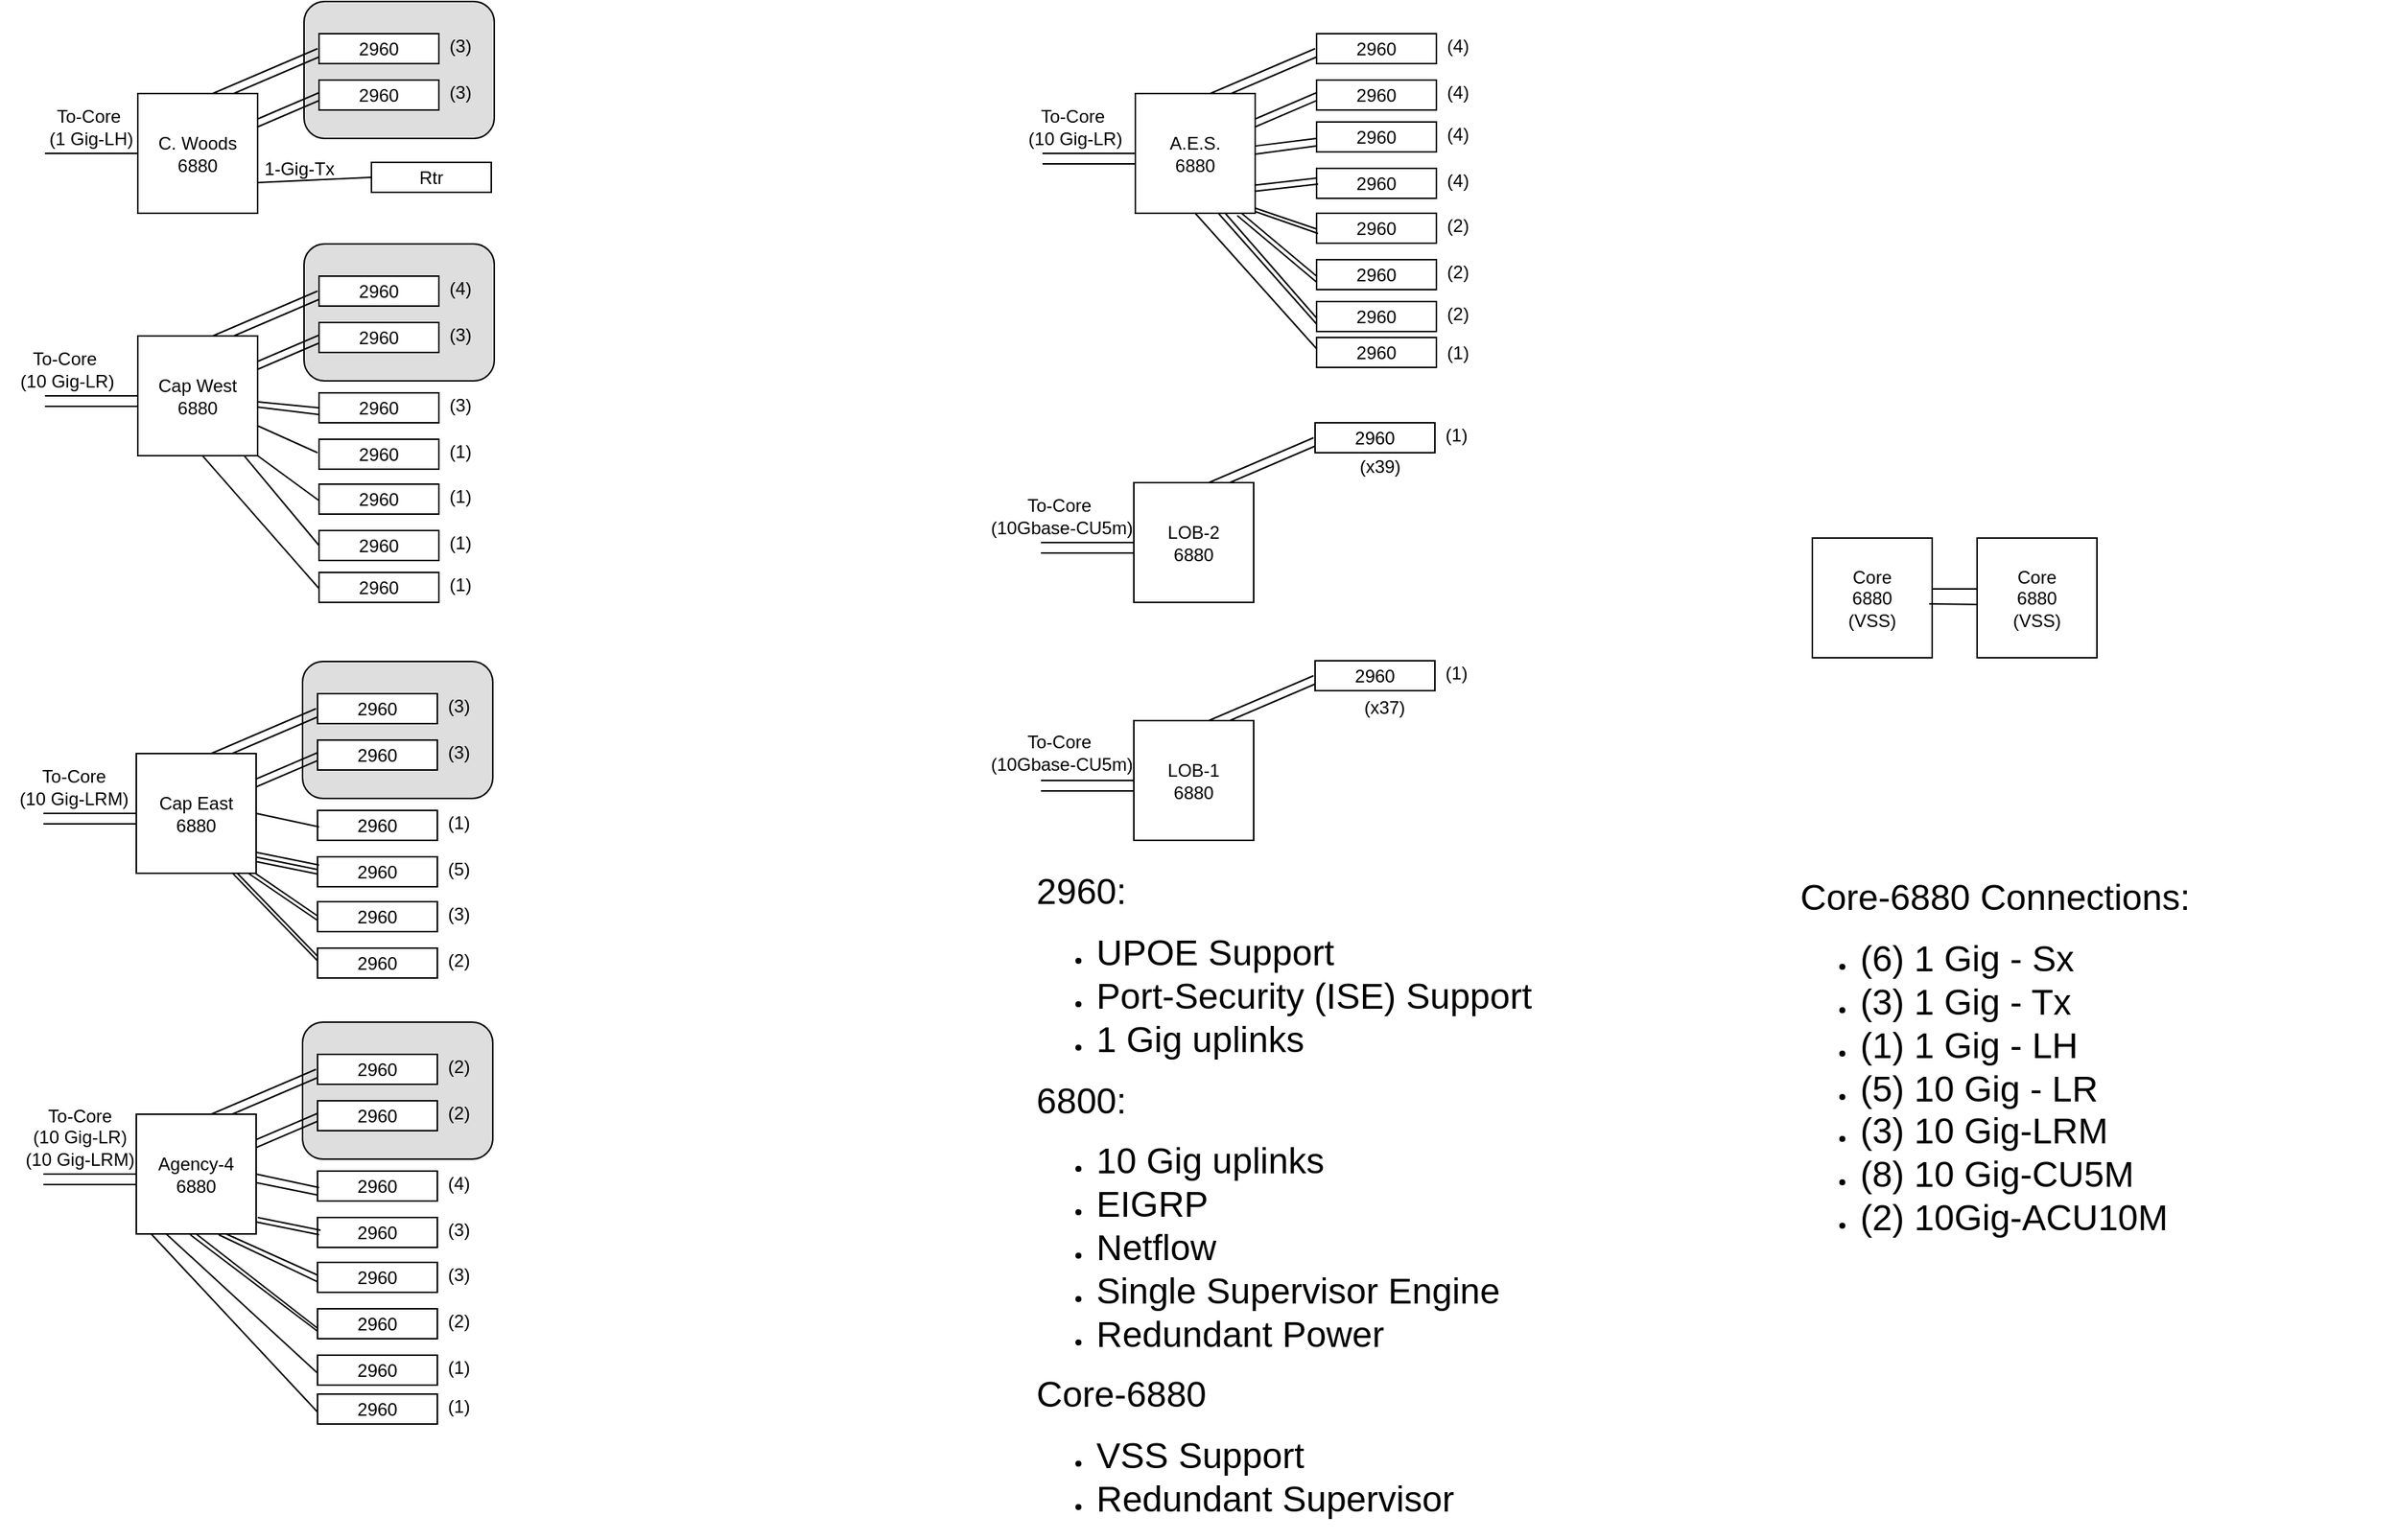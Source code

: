 <mxfile version="26.0.16">
  <diagram name="Page-1" id="BJEOvcACGe61t5GlMUAr">
    <mxGraphModel dx="1669" dy="999" grid="1" gridSize="10" guides="1" tooltips="1" connect="1" arrows="1" fold="1" page="1" pageScale="1" pageWidth="1700" pageHeight="1100" math="0" shadow="0">
      <root>
        <mxCell id="0" />
        <mxCell id="1" parent="0" />
        <mxCell id="BCePg-nS5X2GwOfhOmag-20" value="" style="endArrow=none;html=1;rounded=0;exitX=0.797;exitY=0.993;exitDx=0;exitDy=0;exitPerimeter=0;" edge="1" parent="1">
          <mxGeometry width="50" height="50" relative="1" as="geometry">
            <mxPoint x="167" y="620" as="sourcePoint" />
            <mxPoint x="224" y="679" as="targetPoint" />
          </mxGeometry>
        </mxCell>
        <mxCell id="rNvy_jMusGTl4G1SMH3z-1" value="" style="endArrow=none;html=1;rounded=0;" parent="1" edge="1">
          <mxGeometry width="50" height="50" relative="1" as="geometry">
            <mxPoint x="40" y="309.5" as="sourcePoint" />
            <mxPoint x="110" y="309.5" as="targetPoint" />
          </mxGeometry>
        </mxCell>
        <mxCell id="rNvy_jMusGTl4G1SMH3z-2" value="" style="rounded=1;whiteSpace=wrap;html=1;fillColor=#DEDEDE;" parent="1" vertex="1">
          <mxGeometry x="213" y="39" width="127" height="91.5" as="geometry" />
        </mxCell>
        <mxCell id="rNvy_jMusGTl4G1SMH3z-3" value="" style="endArrow=none;html=1;rounded=0;" parent="1" edge="1">
          <mxGeometry width="50" height="50" relative="1" as="geometry">
            <mxPoint x="152" y="100.5" as="sourcePoint" />
            <mxPoint x="222" y="70.5" as="targetPoint" />
          </mxGeometry>
        </mxCell>
        <mxCell id="rNvy_jMusGTl4G1SMH3z-4" value="" style="endArrow=none;html=1;rounded=0;" parent="1" edge="1">
          <mxGeometry width="50" height="50" relative="1" as="geometry">
            <mxPoint x="159" y="103.5" as="sourcePoint" />
            <mxPoint x="229" y="73.5" as="targetPoint" />
          </mxGeometry>
        </mxCell>
        <mxCell id="rNvy_jMusGTl4G1SMH3z-5" value="" style="endArrow=none;html=1;rounded=0;" parent="1" edge="1">
          <mxGeometry width="50" height="50" relative="1" as="geometry">
            <mxPoint x="168" y="123.5" as="sourcePoint" />
            <mxPoint x="238" y="93.5" as="targetPoint" />
          </mxGeometry>
        </mxCell>
        <mxCell id="rNvy_jMusGTl4G1SMH3z-6" value="" style="endArrow=none;html=1;rounded=0;" parent="1" edge="1">
          <mxGeometry width="50" height="50" relative="1" as="geometry">
            <mxPoint x="171" y="127.5" as="sourcePoint" />
            <mxPoint x="241" y="97.5" as="targetPoint" />
          </mxGeometry>
        </mxCell>
        <mxCell id="rNvy_jMusGTl4G1SMH3z-7" value="2960" style="rounded=0;whiteSpace=wrap;html=1;" parent="1" vertex="1">
          <mxGeometry x="223" y="60.5" width="80" height="20" as="geometry" />
        </mxCell>
        <mxCell id="rNvy_jMusGTl4G1SMH3z-8" value="(3)" style="text;html=1;align=center;verticalAlign=middle;whiteSpace=wrap;rounded=0;" parent="1" vertex="1">
          <mxGeometry x="302" y="61.5" width="31" height="15" as="geometry" />
        </mxCell>
        <mxCell id="rNvy_jMusGTl4G1SMH3z-9" value="2960" style="rounded=0;whiteSpace=wrap;html=1;" parent="1" vertex="1">
          <mxGeometry x="223" y="91.5" width="80" height="20" as="geometry" />
        </mxCell>
        <mxCell id="rNvy_jMusGTl4G1SMH3z-10" value="(3)" style="text;html=1;align=center;verticalAlign=middle;whiteSpace=wrap;rounded=0;" parent="1" vertex="1">
          <mxGeometry x="302" y="92.5" width="31" height="15" as="geometry" />
        </mxCell>
        <mxCell id="rNvy_jMusGTl4G1SMH3z-11" value="" style="endArrow=none;html=1;rounded=0;" parent="1" edge="1">
          <mxGeometry width="50" height="50" relative="1" as="geometry">
            <mxPoint x="40" y="140.5" as="sourcePoint" />
            <mxPoint x="110" y="140.5" as="targetPoint" />
          </mxGeometry>
        </mxCell>
        <mxCell id="rNvy_jMusGTl4G1SMH3z-12" value="C. Woods&lt;div&gt;6880&lt;/div&gt;" style="whiteSpace=wrap;html=1;aspect=fixed;" parent="1" vertex="1">
          <mxGeometry x="102" y="100.5" width="80" height="80" as="geometry" />
        </mxCell>
        <mxCell id="rNvy_jMusGTl4G1SMH3z-13" value="To-Core&amp;nbsp;&lt;div&gt;(1 Gig-LH)&lt;/div&gt;" style="text;html=1;align=center;verticalAlign=middle;whiteSpace=wrap;rounded=0;" parent="1" vertex="1">
          <mxGeometry x="36" y="107.5" width="70" height="30" as="geometry" />
        </mxCell>
        <mxCell id="rNvy_jMusGTl4G1SMH3z-14" value="" style="rounded=1;whiteSpace=wrap;html=1;fillColor=#DEDEDE;" parent="1" vertex="1">
          <mxGeometry x="213" y="201" width="127" height="91.5" as="geometry" />
        </mxCell>
        <mxCell id="rNvy_jMusGTl4G1SMH3z-15" value="" style="endArrow=none;html=1;rounded=0;" parent="1" edge="1">
          <mxGeometry width="50" height="50" relative="1" as="geometry">
            <mxPoint x="152" y="262.5" as="sourcePoint" />
            <mxPoint x="222" y="232.5" as="targetPoint" />
          </mxGeometry>
        </mxCell>
        <mxCell id="rNvy_jMusGTl4G1SMH3z-16" value="" style="endArrow=none;html=1;rounded=0;" parent="1" edge="1">
          <mxGeometry width="50" height="50" relative="1" as="geometry">
            <mxPoint x="159" y="265.5" as="sourcePoint" />
            <mxPoint x="229" y="235.5" as="targetPoint" />
          </mxGeometry>
        </mxCell>
        <mxCell id="rNvy_jMusGTl4G1SMH3z-17" value="" style="endArrow=none;html=1;rounded=0;" parent="1" edge="1">
          <mxGeometry width="50" height="50" relative="1" as="geometry">
            <mxPoint x="168" y="285.5" as="sourcePoint" />
            <mxPoint x="238" y="255.5" as="targetPoint" />
          </mxGeometry>
        </mxCell>
        <mxCell id="rNvy_jMusGTl4G1SMH3z-18" value="" style="endArrow=none;html=1;rounded=0;" parent="1" edge="1">
          <mxGeometry width="50" height="50" relative="1" as="geometry">
            <mxPoint x="171" y="289.5" as="sourcePoint" />
            <mxPoint x="241" y="259.5" as="targetPoint" />
          </mxGeometry>
        </mxCell>
        <mxCell id="rNvy_jMusGTl4G1SMH3z-19" value="2960" style="rounded=0;whiteSpace=wrap;html=1;" parent="1" vertex="1">
          <mxGeometry x="223" y="222.5" width="80" height="20" as="geometry" />
        </mxCell>
        <mxCell id="rNvy_jMusGTl4G1SMH3z-20" value="(4)" style="text;html=1;align=center;verticalAlign=middle;whiteSpace=wrap;rounded=0;" parent="1" vertex="1">
          <mxGeometry x="302" y="223.5" width="31" height="15" as="geometry" />
        </mxCell>
        <mxCell id="rNvy_jMusGTl4G1SMH3z-21" value="2960" style="rounded=0;whiteSpace=wrap;html=1;" parent="1" vertex="1">
          <mxGeometry x="223" y="253.5" width="80" height="20" as="geometry" />
        </mxCell>
        <mxCell id="rNvy_jMusGTl4G1SMH3z-22" value="(3)" style="text;html=1;align=center;verticalAlign=middle;whiteSpace=wrap;rounded=0;" parent="1" vertex="1">
          <mxGeometry x="302" y="254.5" width="31" height="15" as="geometry" />
        </mxCell>
        <mxCell id="rNvy_jMusGTl4G1SMH3z-23" value="" style="endArrow=none;html=1;rounded=0;" parent="1" edge="1">
          <mxGeometry width="50" height="50" relative="1" as="geometry">
            <mxPoint x="40" y="302.5" as="sourcePoint" />
            <mxPoint x="110" y="302.5" as="targetPoint" />
          </mxGeometry>
        </mxCell>
        <mxCell id="rNvy_jMusGTl4G1SMH3z-25" value="To-Core&amp;nbsp;&lt;div&gt;(10 Gig-LR)&lt;/div&gt;" style="text;html=1;align=center;verticalAlign=middle;whiteSpace=wrap;rounded=0;" parent="1" vertex="1">
          <mxGeometry x="10" y="269.5" width="90" height="30" as="geometry" />
        </mxCell>
        <mxCell id="rNvy_jMusGTl4G1SMH3z-26" value="2960" style="rounded=0;whiteSpace=wrap;html=1;" parent="1" vertex="1">
          <mxGeometry x="223" y="300.5" width="80" height="20" as="geometry" />
        </mxCell>
        <mxCell id="rNvy_jMusGTl4G1SMH3z-27" value="(3)" style="text;html=1;align=center;verticalAlign=middle;whiteSpace=wrap;rounded=0;" parent="1" vertex="1">
          <mxGeometry x="302" y="301.5" width="31" height="15" as="geometry" />
        </mxCell>
        <mxCell id="rNvy_jMusGTl4G1SMH3z-28" value="2960" style="rounded=0;whiteSpace=wrap;html=1;" parent="1" vertex="1">
          <mxGeometry x="223" y="331.5" width="80" height="20" as="geometry" />
        </mxCell>
        <mxCell id="rNvy_jMusGTl4G1SMH3z-29" value="(1)" style="text;html=1;align=center;verticalAlign=middle;whiteSpace=wrap;rounded=0;" parent="1" vertex="1">
          <mxGeometry x="302" y="332.5" width="31" height="15" as="geometry" />
        </mxCell>
        <mxCell id="rNvy_jMusGTl4G1SMH3z-30" value="2960" style="rounded=0;whiteSpace=wrap;html=1;" parent="1" vertex="1">
          <mxGeometry x="223" y="361.5" width="80" height="20" as="geometry" />
        </mxCell>
        <mxCell id="rNvy_jMusGTl4G1SMH3z-31" value="(1)" style="text;html=1;align=center;verticalAlign=middle;whiteSpace=wrap;rounded=0;" parent="1" vertex="1">
          <mxGeometry x="302" y="362.5" width="31" height="15" as="geometry" />
        </mxCell>
        <mxCell id="rNvy_jMusGTl4G1SMH3z-32" value="2960" style="rounded=0;whiteSpace=wrap;html=1;" parent="1" vertex="1">
          <mxGeometry x="223" y="392.5" width="80" height="20" as="geometry" />
        </mxCell>
        <mxCell id="rNvy_jMusGTl4G1SMH3z-33" value="(1)" style="text;html=1;align=center;verticalAlign=middle;whiteSpace=wrap;rounded=0;" parent="1" vertex="1">
          <mxGeometry x="302" y="393.5" width="31" height="15" as="geometry" />
        </mxCell>
        <mxCell id="rNvy_jMusGTl4G1SMH3z-34" value="2960" style="rounded=0;whiteSpace=wrap;html=1;" parent="1" vertex="1">
          <mxGeometry x="223" y="420.5" width="80" height="20" as="geometry" />
        </mxCell>
        <mxCell id="rNvy_jMusGTl4G1SMH3z-35" value="(1)" style="text;html=1;align=center;verticalAlign=middle;whiteSpace=wrap;rounded=0;" parent="1" vertex="1">
          <mxGeometry x="302" y="421.5" width="31" height="15" as="geometry" />
        </mxCell>
        <mxCell id="rNvy_jMusGTl4G1SMH3z-36" value="" style="endArrow=none;html=1;rounded=0;" parent="1" edge="1">
          <mxGeometry width="50" height="50" relative="1" as="geometry">
            <mxPoint x="39" y="588.5" as="sourcePoint" />
            <mxPoint x="109" y="588.5" as="targetPoint" />
          </mxGeometry>
        </mxCell>
        <mxCell id="rNvy_jMusGTl4G1SMH3z-37" value="" style="rounded=1;whiteSpace=wrap;html=1;fillColor=#DEDEDE;" parent="1" vertex="1">
          <mxGeometry x="212" y="480" width="127" height="91.5" as="geometry" />
        </mxCell>
        <mxCell id="rNvy_jMusGTl4G1SMH3z-38" value="" style="endArrow=none;html=1;rounded=0;" parent="1" edge="1">
          <mxGeometry width="50" height="50" relative="1" as="geometry">
            <mxPoint x="151" y="541.5" as="sourcePoint" />
            <mxPoint x="221" y="511.5" as="targetPoint" />
          </mxGeometry>
        </mxCell>
        <mxCell id="rNvy_jMusGTl4G1SMH3z-39" value="" style="endArrow=none;html=1;rounded=0;" parent="1" edge="1">
          <mxGeometry width="50" height="50" relative="1" as="geometry">
            <mxPoint x="158" y="544.5" as="sourcePoint" />
            <mxPoint x="228" y="514.5" as="targetPoint" />
          </mxGeometry>
        </mxCell>
        <mxCell id="rNvy_jMusGTl4G1SMH3z-40" value="" style="endArrow=none;html=1;rounded=0;" parent="1" edge="1">
          <mxGeometry width="50" height="50" relative="1" as="geometry">
            <mxPoint x="167" y="564.5" as="sourcePoint" />
            <mxPoint x="237" y="534.5" as="targetPoint" />
          </mxGeometry>
        </mxCell>
        <mxCell id="rNvy_jMusGTl4G1SMH3z-41" value="" style="endArrow=none;html=1;rounded=0;" parent="1" edge="1">
          <mxGeometry width="50" height="50" relative="1" as="geometry">
            <mxPoint x="170" y="568.5" as="sourcePoint" />
            <mxPoint x="240" y="538.5" as="targetPoint" />
          </mxGeometry>
        </mxCell>
        <mxCell id="rNvy_jMusGTl4G1SMH3z-42" value="2960" style="rounded=0;whiteSpace=wrap;html=1;" parent="1" vertex="1">
          <mxGeometry x="222" y="501.5" width="80" height="20" as="geometry" />
        </mxCell>
        <mxCell id="rNvy_jMusGTl4G1SMH3z-43" value="(3)" style="text;html=1;align=center;verticalAlign=middle;whiteSpace=wrap;rounded=0;" parent="1" vertex="1">
          <mxGeometry x="301" y="502.5" width="31" height="15" as="geometry" />
        </mxCell>
        <mxCell id="rNvy_jMusGTl4G1SMH3z-44" value="2960" style="rounded=0;whiteSpace=wrap;html=1;" parent="1" vertex="1">
          <mxGeometry x="222" y="532.5" width="80" height="20" as="geometry" />
        </mxCell>
        <mxCell id="rNvy_jMusGTl4G1SMH3z-45" value="(3)" style="text;html=1;align=center;verticalAlign=middle;whiteSpace=wrap;rounded=0;" parent="1" vertex="1">
          <mxGeometry x="301" y="533.5" width="31" height="15" as="geometry" />
        </mxCell>
        <mxCell id="rNvy_jMusGTl4G1SMH3z-46" value="" style="endArrow=none;html=1;rounded=0;" parent="1" edge="1">
          <mxGeometry width="50" height="50" relative="1" as="geometry">
            <mxPoint x="39" y="581.5" as="sourcePoint" />
            <mxPoint x="109" y="581.5" as="targetPoint" />
          </mxGeometry>
        </mxCell>
        <mxCell id="rNvy_jMusGTl4G1SMH3z-48" value="To-Core&lt;div&gt;(10 Gig-LRM)&lt;/div&gt;" style="text;html=1;align=center;verticalAlign=middle;whiteSpace=wrap;rounded=0;" parent="1" vertex="1">
          <mxGeometry x="20" y="548.5" width="79" height="30" as="geometry" />
        </mxCell>
        <mxCell id="rNvy_jMusGTl4G1SMH3z-49" value="2960" style="rounded=0;whiteSpace=wrap;html=1;" parent="1" vertex="1">
          <mxGeometry x="222" y="579.5" width="80" height="20" as="geometry" />
        </mxCell>
        <mxCell id="rNvy_jMusGTl4G1SMH3z-50" value="(1)" style="text;html=1;align=center;verticalAlign=middle;whiteSpace=wrap;rounded=0;" parent="1" vertex="1">
          <mxGeometry x="301" y="580.5" width="31" height="15" as="geometry" />
        </mxCell>
        <mxCell id="rNvy_jMusGTl4G1SMH3z-51" value="2960" style="rounded=0;whiteSpace=wrap;html=1;" parent="1" vertex="1">
          <mxGeometry x="222" y="610.5" width="80" height="20" as="geometry" />
        </mxCell>
        <mxCell id="rNvy_jMusGTl4G1SMH3z-52" value="(5)" style="text;html=1;align=center;verticalAlign=middle;whiteSpace=wrap;rounded=0;" parent="1" vertex="1">
          <mxGeometry x="301" y="611.5" width="31" height="15" as="geometry" />
        </mxCell>
        <mxCell id="rNvy_jMusGTl4G1SMH3z-53" value="2960" style="rounded=0;whiteSpace=wrap;html=1;" parent="1" vertex="1">
          <mxGeometry x="222" y="640.5" width="80" height="20" as="geometry" />
        </mxCell>
        <mxCell id="rNvy_jMusGTl4G1SMH3z-54" value="(3)" style="text;html=1;align=center;verticalAlign=middle;whiteSpace=wrap;rounded=0;" parent="1" vertex="1">
          <mxGeometry x="301" y="641.5" width="31" height="15" as="geometry" />
        </mxCell>
        <mxCell id="rNvy_jMusGTl4G1SMH3z-55" value="2960" style="rounded=0;whiteSpace=wrap;html=1;" parent="1" vertex="1">
          <mxGeometry x="222" y="671.5" width="80" height="20" as="geometry" />
        </mxCell>
        <mxCell id="rNvy_jMusGTl4G1SMH3z-56" value="(2)" style="text;html=1;align=center;verticalAlign=middle;whiteSpace=wrap;rounded=0;" parent="1" vertex="1">
          <mxGeometry x="301" y="672.5" width="31" height="15" as="geometry" />
        </mxCell>
        <mxCell id="rNvy_jMusGTl4G1SMH3z-59" value="" style="endArrow=none;html=1;rounded=0;" parent="1" edge="1">
          <mxGeometry width="50" height="50" relative="1" as="geometry">
            <mxPoint x="39" y="829.5" as="sourcePoint" />
            <mxPoint x="109" y="829.5" as="targetPoint" />
          </mxGeometry>
        </mxCell>
        <mxCell id="rNvy_jMusGTl4G1SMH3z-60" value="" style="rounded=1;whiteSpace=wrap;html=1;fillColor=#DEDEDE;" parent="1" vertex="1">
          <mxGeometry x="212" y="721" width="127" height="91.5" as="geometry" />
        </mxCell>
        <mxCell id="rNvy_jMusGTl4G1SMH3z-61" value="" style="endArrow=none;html=1;rounded=0;" parent="1" edge="1">
          <mxGeometry width="50" height="50" relative="1" as="geometry">
            <mxPoint x="151" y="782.5" as="sourcePoint" />
            <mxPoint x="221" y="752.5" as="targetPoint" />
          </mxGeometry>
        </mxCell>
        <mxCell id="rNvy_jMusGTl4G1SMH3z-62" value="" style="endArrow=none;html=1;rounded=0;" parent="1" edge="1">
          <mxGeometry width="50" height="50" relative="1" as="geometry">
            <mxPoint x="158" y="785.5" as="sourcePoint" />
            <mxPoint x="228" y="755.5" as="targetPoint" />
          </mxGeometry>
        </mxCell>
        <mxCell id="rNvy_jMusGTl4G1SMH3z-63" value="" style="endArrow=none;html=1;rounded=0;" parent="1" edge="1">
          <mxGeometry width="50" height="50" relative="1" as="geometry">
            <mxPoint x="167" y="805.5" as="sourcePoint" />
            <mxPoint x="237" y="775.5" as="targetPoint" />
          </mxGeometry>
        </mxCell>
        <mxCell id="rNvy_jMusGTl4G1SMH3z-64" value="" style="endArrow=none;html=1;rounded=0;" parent="1" edge="1">
          <mxGeometry width="50" height="50" relative="1" as="geometry">
            <mxPoint x="170" y="809.5" as="sourcePoint" />
            <mxPoint x="240" y="779.5" as="targetPoint" />
          </mxGeometry>
        </mxCell>
        <mxCell id="rNvy_jMusGTl4G1SMH3z-65" value="2960" style="rounded=0;whiteSpace=wrap;html=1;" parent="1" vertex="1">
          <mxGeometry x="222" y="742.5" width="80" height="20" as="geometry" />
        </mxCell>
        <mxCell id="rNvy_jMusGTl4G1SMH3z-66" value="(2)" style="text;html=1;align=center;verticalAlign=middle;whiteSpace=wrap;rounded=0;" parent="1" vertex="1">
          <mxGeometry x="301" y="743.5" width="31" height="15" as="geometry" />
        </mxCell>
        <mxCell id="rNvy_jMusGTl4G1SMH3z-67" value="2960" style="rounded=0;whiteSpace=wrap;html=1;" parent="1" vertex="1">
          <mxGeometry x="222" y="773.5" width="80" height="20" as="geometry" />
        </mxCell>
        <mxCell id="rNvy_jMusGTl4G1SMH3z-68" value="(2)" style="text;html=1;align=center;verticalAlign=middle;whiteSpace=wrap;rounded=0;" parent="1" vertex="1">
          <mxGeometry x="301" y="774.5" width="31" height="15" as="geometry" />
        </mxCell>
        <mxCell id="rNvy_jMusGTl4G1SMH3z-69" value="" style="endArrow=none;html=1;rounded=0;" parent="1" edge="1">
          <mxGeometry width="50" height="50" relative="1" as="geometry">
            <mxPoint x="39" y="822.5" as="sourcePoint" />
            <mxPoint x="109" y="822.5" as="targetPoint" />
          </mxGeometry>
        </mxCell>
        <mxCell id="rNvy_jMusGTl4G1SMH3z-71" value="To-Core&lt;div&gt;(10 Gig-LR)&lt;/div&gt;&lt;div&gt;(10 Gig-LRM)&lt;/div&gt;" style="text;html=1;align=center;verticalAlign=middle;whiteSpace=wrap;rounded=0;" parent="1" vertex="1">
          <mxGeometry x="24" y="782.5" width="79" height="30" as="geometry" />
        </mxCell>
        <mxCell id="rNvy_jMusGTl4G1SMH3z-72" value="2960" style="rounded=0;whiteSpace=wrap;html=1;" parent="1" vertex="1">
          <mxGeometry x="222" y="820.5" width="80" height="20" as="geometry" />
        </mxCell>
        <mxCell id="rNvy_jMusGTl4G1SMH3z-73" value="(4)" style="text;html=1;align=center;verticalAlign=middle;whiteSpace=wrap;rounded=0;" parent="1" vertex="1">
          <mxGeometry x="301" y="821.5" width="31" height="15" as="geometry" />
        </mxCell>
        <mxCell id="rNvy_jMusGTl4G1SMH3z-74" value="2960" style="rounded=0;whiteSpace=wrap;html=1;" parent="1" vertex="1">
          <mxGeometry x="222" y="851.5" width="80" height="20" as="geometry" />
        </mxCell>
        <mxCell id="rNvy_jMusGTl4G1SMH3z-75" value="(3)" style="text;html=1;align=center;verticalAlign=middle;whiteSpace=wrap;rounded=0;" parent="1" vertex="1">
          <mxGeometry x="301" y="852.5" width="31" height="15" as="geometry" />
        </mxCell>
        <mxCell id="rNvy_jMusGTl4G1SMH3z-76" value="2960" style="rounded=0;whiteSpace=wrap;html=1;" parent="1" vertex="1">
          <mxGeometry x="222" y="881.5" width="80" height="20" as="geometry" />
        </mxCell>
        <mxCell id="rNvy_jMusGTl4G1SMH3z-77" value="(3)" style="text;html=1;align=center;verticalAlign=middle;whiteSpace=wrap;rounded=0;" parent="1" vertex="1">
          <mxGeometry x="301" y="882.5" width="31" height="15" as="geometry" />
        </mxCell>
        <mxCell id="rNvy_jMusGTl4G1SMH3z-78" value="2960" style="rounded=0;whiteSpace=wrap;html=1;" parent="1" vertex="1">
          <mxGeometry x="222" y="912.5" width="80" height="20" as="geometry" />
        </mxCell>
        <mxCell id="rNvy_jMusGTl4G1SMH3z-79" value="(2)" style="text;html=1;align=center;verticalAlign=middle;whiteSpace=wrap;rounded=0;" parent="1" vertex="1">
          <mxGeometry x="301" y="913.5" width="31" height="15" as="geometry" />
        </mxCell>
        <mxCell id="rNvy_jMusGTl4G1SMH3z-80" value="2960" style="rounded=0;whiteSpace=wrap;html=1;" parent="1" vertex="1">
          <mxGeometry x="222" y="943.5" width="80" height="20" as="geometry" />
        </mxCell>
        <mxCell id="rNvy_jMusGTl4G1SMH3z-81" value="(1)" style="text;html=1;align=center;verticalAlign=middle;whiteSpace=wrap;rounded=0;" parent="1" vertex="1">
          <mxGeometry x="301" y="944.5" width="31" height="15" as="geometry" />
        </mxCell>
        <mxCell id="rNvy_jMusGTl4G1SMH3z-82" value="" style="endArrow=none;html=1;rounded=0;" parent="1" edge="1">
          <mxGeometry width="50" height="50" relative="1" as="geometry">
            <mxPoint x="706" y="147.5" as="sourcePoint" />
            <mxPoint x="776" y="147.5" as="targetPoint" />
          </mxGeometry>
        </mxCell>
        <mxCell id="rNvy_jMusGTl4G1SMH3z-84" value="" style="endArrow=none;html=1;rounded=0;" parent="1" edge="1">
          <mxGeometry width="50" height="50" relative="1" as="geometry">
            <mxPoint x="818" y="100.5" as="sourcePoint" />
            <mxPoint x="888" y="70.5" as="targetPoint" />
          </mxGeometry>
        </mxCell>
        <mxCell id="rNvy_jMusGTl4G1SMH3z-85" value="" style="endArrow=none;html=1;rounded=0;" parent="1" edge="1">
          <mxGeometry width="50" height="50" relative="1" as="geometry">
            <mxPoint x="825" y="103.5" as="sourcePoint" />
            <mxPoint x="895" y="73.5" as="targetPoint" />
          </mxGeometry>
        </mxCell>
        <mxCell id="rNvy_jMusGTl4G1SMH3z-86" value="" style="endArrow=none;html=1;rounded=0;" parent="1" edge="1">
          <mxGeometry width="50" height="50" relative="1" as="geometry">
            <mxPoint x="834" y="123.5" as="sourcePoint" />
            <mxPoint x="904" y="93.5" as="targetPoint" />
          </mxGeometry>
        </mxCell>
        <mxCell id="rNvy_jMusGTl4G1SMH3z-87" value="" style="endArrow=none;html=1;rounded=0;" parent="1" edge="1">
          <mxGeometry width="50" height="50" relative="1" as="geometry">
            <mxPoint x="837" y="127.5" as="sourcePoint" />
            <mxPoint x="907" y="97.5" as="targetPoint" />
          </mxGeometry>
        </mxCell>
        <mxCell id="rNvy_jMusGTl4G1SMH3z-88" value="2960" style="rounded=0;whiteSpace=wrap;html=1;" parent="1" vertex="1">
          <mxGeometry x="889" y="60.5" width="80" height="20" as="geometry" />
        </mxCell>
        <mxCell id="rNvy_jMusGTl4G1SMH3z-89" value="(4)" style="text;html=1;align=center;verticalAlign=middle;whiteSpace=wrap;rounded=0;" parent="1" vertex="1">
          <mxGeometry x="968" y="61.5" width="31" height="15" as="geometry" />
        </mxCell>
        <mxCell id="rNvy_jMusGTl4G1SMH3z-90" value="2960" style="rounded=0;whiteSpace=wrap;html=1;" parent="1" vertex="1">
          <mxGeometry x="889" y="91.5" width="80" height="20" as="geometry" />
        </mxCell>
        <mxCell id="rNvy_jMusGTl4G1SMH3z-91" value="(4)" style="text;html=1;align=center;verticalAlign=middle;whiteSpace=wrap;rounded=0;" parent="1" vertex="1">
          <mxGeometry x="968" y="92.5" width="31" height="15" as="geometry" />
        </mxCell>
        <mxCell id="rNvy_jMusGTl4G1SMH3z-92" value="" style="endArrow=none;html=1;rounded=0;" parent="1" edge="1">
          <mxGeometry width="50" height="50" relative="1" as="geometry">
            <mxPoint x="706" y="140.5" as="sourcePoint" />
            <mxPoint x="776" y="140.5" as="targetPoint" />
          </mxGeometry>
        </mxCell>
        <mxCell id="rNvy_jMusGTl4G1SMH3z-94" value="To-Core&amp;nbsp;&lt;div&gt;(10 Gig-LR)&lt;/div&gt;" style="text;html=1;align=center;verticalAlign=middle;whiteSpace=wrap;rounded=0;" parent="1" vertex="1">
          <mxGeometry x="690" y="107.5" width="76" height="30" as="geometry" />
        </mxCell>
        <mxCell id="rNvy_jMusGTl4G1SMH3z-95" value="2960" style="rounded=0;whiteSpace=wrap;html=1;" parent="1" vertex="1">
          <mxGeometry x="889" y="119.5" width="80" height="20" as="geometry" />
        </mxCell>
        <mxCell id="rNvy_jMusGTl4G1SMH3z-96" value="(4)" style="text;html=1;align=center;verticalAlign=middle;whiteSpace=wrap;rounded=0;" parent="1" vertex="1">
          <mxGeometry x="968" y="120.5" width="31" height="15" as="geometry" />
        </mxCell>
        <mxCell id="rNvy_jMusGTl4G1SMH3z-97" value="2960" style="rounded=0;whiteSpace=wrap;html=1;" parent="1" vertex="1">
          <mxGeometry x="889" y="150.5" width="80" height="20" as="geometry" />
        </mxCell>
        <mxCell id="rNvy_jMusGTl4G1SMH3z-98" value="(4)" style="text;html=1;align=center;verticalAlign=middle;whiteSpace=wrap;rounded=0;" parent="1" vertex="1">
          <mxGeometry x="968" y="151.5" width="31" height="15" as="geometry" />
        </mxCell>
        <mxCell id="rNvy_jMusGTl4G1SMH3z-99" value="2960" style="rounded=0;whiteSpace=wrap;html=1;" parent="1" vertex="1">
          <mxGeometry x="889" y="180.5" width="80" height="20" as="geometry" />
        </mxCell>
        <mxCell id="rNvy_jMusGTl4G1SMH3z-100" value="(2)" style="text;html=1;align=center;verticalAlign=middle;whiteSpace=wrap;rounded=0;" parent="1" vertex="1">
          <mxGeometry x="968" y="181.5" width="31" height="15" as="geometry" />
        </mxCell>
        <mxCell id="rNvy_jMusGTl4G1SMH3z-101" value="2960" style="rounded=0;whiteSpace=wrap;html=1;" parent="1" vertex="1">
          <mxGeometry x="889" y="211.5" width="80" height="20" as="geometry" />
        </mxCell>
        <mxCell id="rNvy_jMusGTl4G1SMH3z-102" value="(2)" style="text;html=1;align=center;verticalAlign=middle;whiteSpace=wrap;rounded=0;" parent="1" vertex="1">
          <mxGeometry x="968" y="212.5" width="31" height="15" as="geometry" />
        </mxCell>
        <mxCell id="rNvy_jMusGTl4G1SMH3z-103" value="2960" style="rounded=0;whiteSpace=wrap;html=1;" parent="1" vertex="1">
          <mxGeometry x="889" y="239.5" width="80" height="20" as="geometry" />
        </mxCell>
        <mxCell id="rNvy_jMusGTl4G1SMH3z-104" value="(2)" style="text;html=1;align=center;verticalAlign=middle;whiteSpace=wrap;rounded=0;" parent="1" vertex="1">
          <mxGeometry x="968" y="240.5" width="31" height="15" as="geometry" />
        </mxCell>
        <mxCell id="rNvy_jMusGTl4G1SMH3z-105" value="" style="endArrow=none;html=1;rounded=0;" parent="1" edge="1">
          <mxGeometry width="50" height="50" relative="1" as="geometry">
            <mxPoint x="705" y="407.5" as="sourcePoint" />
            <mxPoint x="775" y="407.5" as="targetPoint" />
          </mxGeometry>
        </mxCell>
        <mxCell id="rNvy_jMusGTl4G1SMH3z-107" value="" style="endArrow=none;html=1;rounded=0;" parent="1" edge="1">
          <mxGeometry width="50" height="50" relative="1" as="geometry">
            <mxPoint x="817" y="360.5" as="sourcePoint" />
            <mxPoint x="887" y="330.5" as="targetPoint" />
          </mxGeometry>
        </mxCell>
        <mxCell id="rNvy_jMusGTl4G1SMH3z-108" value="" style="endArrow=none;html=1;rounded=0;" parent="1" edge="1">
          <mxGeometry width="50" height="50" relative="1" as="geometry">
            <mxPoint x="824" y="363.5" as="sourcePoint" />
            <mxPoint x="894" y="333.5" as="targetPoint" />
          </mxGeometry>
        </mxCell>
        <mxCell id="rNvy_jMusGTl4G1SMH3z-111" value="2960" style="rounded=0;whiteSpace=wrap;html=1;" parent="1" vertex="1">
          <mxGeometry x="888" y="320.5" width="80" height="20" as="geometry" />
        </mxCell>
        <mxCell id="rNvy_jMusGTl4G1SMH3z-112" value="(1)" style="text;html=1;align=center;verticalAlign=middle;whiteSpace=wrap;rounded=0;" parent="1" vertex="1">
          <mxGeometry x="967" y="321.5" width="31" height="15" as="geometry" />
        </mxCell>
        <mxCell id="rNvy_jMusGTl4G1SMH3z-114" value="(x39)" style="text;html=1;align=center;verticalAlign=middle;whiteSpace=wrap;rounded=0;" parent="1" vertex="1">
          <mxGeometry x="916" y="342.5" width="31" height="15" as="geometry" />
        </mxCell>
        <mxCell id="rNvy_jMusGTl4G1SMH3z-115" value="" style="endArrow=none;html=1;rounded=0;" parent="1" edge="1">
          <mxGeometry width="50" height="50" relative="1" as="geometry">
            <mxPoint x="705" y="400.5" as="sourcePoint" />
            <mxPoint x="775" y="400.5" as="targetPoint" />
          </mxGeometry>
        </mxCell>
        <mxCell id="rNvy_jMusGTl4G1SMH3z-116" value="LOB-2&lt;br&gt;&lt;div&gt;6880&lt;/div&gt;" style="whiteSpace=wrap;html=1;aspect=fixed;" parent="1" vertex="1">
          <mxGeometry x="767" y="360.5" width="80" height="80" as="geometry" />
        </mxCell>
        <mxCell id="rNvy_jMusGTl4G1SMH3z-117" value="To-Core&amp;nbsp;&lt;div&gt;(10Gbase-CU5m)&lt;/div&gt;" style="text;html=1;align=center;verticalAlign=middle;whiteSpace=wrap;rounded=0;" parent="1" vertex="1">
          <mxGeometry x="659" y="367.5" width="120" height="30" as="geometry" />
        </mxCell>
        <mxCell id="rNvy_jMusGTl4G1SMH3z-126" value="" style="endArrow=none;html=1;rounded=0;" parent="1" edge="1">
          <mxGeometry width="50" height="50" relative="1" as="geometry">
            <mxPoint x="705" y="566.5" as="sourcePoint" />
            <mxPoint x="775" y="566.5" as="targetPoint" />
          </mxGeometry>
        </mxCell>
        <mxCell id="rNvy_jMusGTl4G1SMH3z-128" value="" style="endArrow=none;html=1;rounded=0;" parent="1" edge="1">
          <mxGeometry width="50" height="50" relative="1" as="geometry">
            <mxPoint x="817" y="519.5" as="sourcePoint" />
            <mxPoint x="887" y="489.5" as="targetPoint" />
          </mxGeometry>
        </mxCell>
        <mxCell id="rNvy_jMusGTl4G1SMH3z-129" value="" style="endArrow=none;html=1;rounded=0;" parent="1" edge="1">
          <mxGeometry width="50" height="50" relative="1" as="geometry">
            <mxPoint x="824" y="522.5" as="sourcePoint" />
            <mxPoint x="894" y="492.5" as="targetPoint" />
          </mxGeometry>
        </mxCell>
        <mxCell id="rNvy_jMusGTl4G1SMH3z-132" value="2960" style="rounded=0;whiteSpace=wrap;html=1;" parent="1" vertex="1">
          <mxGeometry x="888" y="479.5" width="80" height="20" as="geometry" />
        </mxCell>
        <mxCell id="rNvy_jMusGTl4G1SMH3z-133" value="(1)" style="text;html=1;align=center;verticalAlign=middle;whiteSpace=wrap;rounded=0;" parent="1" vertex="1">
          <mxGeometry x="967" y="480.5" width="31" height="15" as="geometry" />
        </mxCell>
        <mxCell id="rNvy_jMusGTl4G1SMH3z-135" value="(x37)" style="text;html=1;align=center;verticalAlign=middle;whiteSpace=wrap;rounded=0;" parent="1" vertex="1">
          <mxGeometry x="919" y="503.5" width="31" height="15" as="geometry" />
        </mxCell>
        <mxCell id="rNvy_jMusGTl4G1SMH3z-136" value="" style="endArrow=none;html=1;rounded=0;" parent="1" edge="1">
          <mxGeometry width="50" height="50" relative="1" as="geometry">
            <mxPoint x="705" y="559.5" as="sourcePoint" />
            <mxPoint x="775" y="559.5" as="targetPoint" />
          </mxGeometry>
        </mxCell>
        <mxCell id="rNvy_jMusGTl4G1SMH3z-137" value="LOB-1&lt;br&gt;&lt;div&gt;6880&lt;/div&gt;" style="whiteSpace=wrap;html=1;aspect=fixed;" parent="1" vertex="1">
          <mxGeometry x="767" y="519.5" width="80" height="80" as="geometry" />
        </mxCell>
        <mxCell id="rNvy_jMusGTl4G1SMH3z-150" value="&lt;font style=&quot;font-size: 24px;&quot;&gt;2960:&lt;/font&gt;&lt;div&gt;&lt;ul&gt;&lt;li&gt;&lt;font style=&quot;font-size: 24px;&quot;&gt;UPOE Support&lt;/font&gt;&lt;/li&gt;&lt;li&gt;&lt;font style=&quot;font-size: 24px;&quot;&gt;Port-Security (ISE) Support&lt;/font&gt;&lt;/li&gt;&lt;li&gt;&lt;font style=&quot;font-size: 24px;&quot;&gt;1 Gig uplinks&lt;/font&gt;&lt;/li&gt;&lt;/ul&gt;&lt;div&gt;&lt;span style=&quot;font-size: 24px;&quot;&gt;6800:&lt;/span&gt;&lt;/div&gt;&lt;ul&gt;&lt;li&gt;&lt;font style=&quot;font-size: 24px;&quot;&gt;10 Gig uplinks&lt;/font&gt;&lt;/li&gt;&lt;li&gt;&lt;font style=&quot;font-size: 24px;&quot;&gt;EIGRP&lt;/font&gt;&lt;/li&gt;&lt;li&gt;&lt;font style=&quot;font-size: 24px;&quot;&gt;Netflow&lt;/font&gt;&lt;/li&gt;&lt;li&gt;&lt;font style=&quot;font-size: 24px;&quot;&gt;Single Supervisor Engine&lt;/font&gt;&lt;/li&gt;&lt;li&gt;&lt;font style=&quot;font-size: 24px;&quot;&gt;Redundant Power&lt;/font&gt;&lt;/li&gt;&lt;/ul&gt;&lt;div&gt;&lt;span style=&quot;font-size: 24px;&quot;&gt;Core-6880&lt;/span&gt;&lt;/div&gt;&lt;ul&gt;&lt;li&gt;&lt;font style=&quot;font-size: 24px;&quot;&gt;VSS Support&lt;/font&gt;&lt;/li&gt;&lt;li&gt;&lt;font style=&quot;font-size: 24px;&quot;&gt;Redundant Supervisor&lt;/font&gt;&lt;/li&gt;&lt;/ul&gt;&lt;/div&gt;" style="text;html=1;align=left;verticalAlign=middle;whiteSpace=wrap;rounded=0;" parent="1" vertex="1">
          <mxGeometry x="700" y="688" width="400" height="310" as="geometry" />
        </mxCell>
        <mxCell id="rNvy_jMusGTl4G1SMH3z-151" value="Core&lt;br&gt;&lt;div&gt;6880&lt;/div&gt;&lt;div&gt;(VSS)&lt;/div&gt;" style="whiteSpace=wrap;html=1;aspect=fixed;" parent="1" vertex="1">
          <mxGeometry x="1220" y="397.5" width="80" height="80" as="geometry" />
        </mxCell>
        <mxCell id="rNvy_jMusGTl4G1SMH3z-153" value="" style="endArrow=none;html=1;rounded=0;entryX=0.125;entryY=0.425;entryDx=0;entryDy=0;entryPerimeter=0;" parent="1" target="rNvy_jMusGTl4G1SMH3z-152" edge="1">
          <mxGeometry width="50" height="50" relative="1" as="geometry">
            <mxPoint x="1300" y="431.5" as="sourcePoint" />
            <mxPoint x="1350" y="381.5" as="targetPoint" />
          </mxGeometry>
        </mxCell>
        <mxCell id="rNvy_jMusGTl4G1SMH3z-154" value="" style="endArrow=none;html=1;rounded=0;entryX=0.125;entryY=0.425;entryDx=0;entryDy=0;entryPerimeter=0;" parent="1" edge="1">
          <mxGeometry width="50" height="50" relative="1" as="geometry">
            <mxPoint x="1298" y="441.5" as="sourcePoint" />
            <mxPoint x="1338" y="442" as="targetPoint" />
          </mxGeometry>
        </mxCell>
        <mxCell id="rNvy_jMusGTl4G1SMH3z-152" value="Core&lt;br&gt;&lt;div&gt;6880&lt;/div&gt;&lt;div&gt;(VSS)&lt;/div&gt;" style="whiteSpace=wrap;html=1;aspect=fixed;" parent="1" vertex="1">
          <mxGeometry x="1330" y="397.5" width="80" height="80" as="geometry" />
        </mxCell>
        <mxCell id="rNvy_jMusGTl4G1SMH3z-155" value="" style="endArrow=none;html=1;rounded=0;entryX=0;entryY=0.5;entryDx=0;entryDy=0;" parent="1" source="rNvy_jMusGTl4G1SMH3z-24" target="rNvy_jMusGTl4G1SMH3z-26" edge="1">
          <mxGeometry width="50" height="50" relative="1" as="geometry">
            <mxPoint x="177" y="359" as="sourcePoint" />
            <mxPoint x="227" y="309" as="targetPoint" />
          </mxGeometry>
        </mxCell>
        <mxCell id="rNvy_jMusGTl4G1SMH3z-157" value="" style="endArrow=none;html=1;rounded=0;entryX=0;entryY=0.5;entryDx=0;entryDy=0;exitX=1;exitY=0.75;exitDx=0;exitDy=0;" parent="1" source="rNvy_jMusGTl4G1SMH3z-24" edge="1">
          <mxGeometry width="50" height="50" relative="1" as="geometry">
            <mxPoint x="181" y="335.5" as="sourcePoint" />
            <mxPoint x="222" y="340.5" as="targetPoint" />
          </mxGeometry>
        </mxCell>
        <mxCell id="rNvy_jMusGTl4G1SMH3z-158" value="" style="endArrow=none;html=1;rounded=0;entryX=0;entryY=0.5;entryDx=0;entryDy=0;exitX=1;exitY=1;exitDx=0;exitDy=0;" parent="1" source="rNvy_jMusGTl4G1SMH3z-24" edge="1">
          <mxGeometry width="50" height="50" relative="1" as="geometry">
            <mxPoint x="182" y="367.5" as="sourcePoint" />
            <mxPoint x="223" y="372.5" as="targetPoint" />
          </mxGeometry>
        </mxCell>
        <mxCell id="rNvy_jMusGTl4G1SMH3z-159" value="" style="endArrow=none;html=1;rounded=0;entryX=0;entryY=0.5;entryDx=0;entryDy=0;exitX=0.883;exitY=0.994;exitDx=0;exitDy=0;exitPerimeter=0;" parent="1" source="rNvy_jMusGTl4G1SMH3z-24" edge="1">
          <mxGeometry width="50" height="50" relative="1" as="geometry">
            <mxPoint x="182" y="397.5" as="sourcePoint" />
            <mxPoint x="223" y="402.5" as="targetPoint" />
          </mxGeometry>
        </mxCell>
        <mxCell id="rNvy_jMusGTl4G1SMH3z-160" value="" style="endArrow=none;html=1;rounded=0;entryX=0;entryY=0.5;entryDx=0;entryDy=0;exitX=0.513;exitY=0.969;exitDx=0;exitDy=0;exitPerimeter=0;" parent="1" source="rNvy_jMusGTl4G1SMH3z-24" edge="1">
          <mxGeometry width="50" height="50" relative="1" as="geometry">
            <mxPoint x="173" y="370.75" as="sourcePoint" />
            <mxPoint x="223" y="431.25" as="targetPoint" />
          </mxGeometry>
        </mxCell>
        <mxCell id="rNvy_jMusGTl4G1SMH3z-24" value="Cap West&lt;div&gt;6880&lt;/div&gt;" style="whiteSpace=wrap;html=1;aspect=fixed;" parent="1" vertex="1">
          <mxGeometry x="102" y="262.5" width="80" height="80" as="geometry" />
        </mxCell>
        <mxCell id="rNvy_jMusGTl4G1SMH3z-161" value="" style="endArrow=none;html=1;rounded=0;exitX=1;exitY=0.5;exitDx=0;exitDy=0;" parent="1" source="rNvy_jMusGTl4G1SMH3z-47" edge="1">
          <mxGeometry width="50" height="50" relative="1" as="geometry">
            <mxPoint x="173" y="640.5" as="sourcePoint" />
            <mxPoint x="223" y="590.5" as="targetPoint" />
          </mxGeometry>
        </mxCell>
        <mxCell id="rNvy_jMusGTl4G1SMH3z-162" value="" style="endArrow=none;html=1;rounded=0;exitX=1;exitY=0.5;exitDx=0;exitDy=0;" parent="1" edge="1">
          <mxGeometry width="50" height="50" relative="1" as="geometry">
            <mxPoint x="180" y="610.5" as="sourcePoint" />
            <mxPoint x="222" y="619" as="targetPoint" />
          </mxGeometry>
        </mxCell>
        <mxCell id="rNvy_jMusGTl4G1SMH3z-163" value="" style="endArrow=none;html=1;rounded=0;exitX=0.971;exitY=0.985;exitDx=0;exitDy=0;exitPerimeter=0;" parent="1" source="rNvy_jMusGTl4G1SMH3z-47" edge="1">
          <mxGeometry width="50" height="50" relative="1" as="geometry">
            <mxPoint x="180" y="641.5" as="sourcePoint" />
            <mxPoint x="222" y="650" as="targetPoint" />
          </mxGeometry>
        </mxCell>
        <mxCell id="rNvy_jMusGTl4G1SMH3z-164" value="" style="endArrow=none;html=1;rounded=0;exitX=0.797;exitY=0.993;exitDx=0;exitDy=0;exitPerimeter=0;" parent="1" source="rNvy_jMusGTl4G1SMH3z-47" edge="1">
          <mxGeometry width="50" height="50" relative="1" as="geometry">
            <mxPoint x="179" y="650" as="sourcePoint" />
            <mxPoint x="222" y="680" as="targetPoint" />
          </mxGeometry>
        </mxCell>
        <mxCell id="rNvy_jMusGTl4G1SMH3z-165" value="" style="endArrow=none;html=1;rounded=0;exitX=1;exitY=0.5;exitDx=0;exitDy=0;" parent="1" source="rNvy_jMusGTl4G1SMH3z-70" edge="1">
          <mxGeometry width="50" height="50" relative="1" as="geometry">
            <mxPoint x="173" y="881.5" as="sourcePoint" />
            <mxPoint x="223" y="831.5" as="targetPoint" />
          </mxGeometry>
        </mxCell>
        <mxCell id="rNvy_jMusGTl4G1SMH3z-166" value="" style="endArrow=none;html=1;rounded=0;exitX=1;exitY=0.5;exitDx=0;exitDy=0;" parent="1" edge="1">
          <mxGeometry width="50" height="50" relative="1" as="geometry">
            <mxPoint x="182" y="851.5" as="sourcePoint" />
            <mxPoint x="224" y="860" as="targetPoint" />
          </mxGeometry>
        </mxCell>
        <mxCell id="rNvy_jMusGTl4G1SMH3z-167" value="" style="endArrow=none;html=1;rounded=0;exitX=0.75;exitY=1;exitDx=0;exitDy=0;" parent="1" source="rNvy_jMusGTl4G1SMH3z-70" edge="1">
          <mxGeometry width="50" height="50" relative="1" as="geometry">
            <mxPoint x="180" y="881.5" as="sourcePoint" />
            <mxPoint x="222" y="890" as="targetPoint" />
          </mxGeometry>
        </mxCell>
        <mxCell id="rNvy_jMusGTl4G1SMH3z-168" value="" style="endArrow=none;html=1;rounded=0;exitX=0.5;exitY=1;exitDx=0;exitDy=0;" parent="1" source="rNvy_jMusGTl4G1SMH3z-70" edge="1">
          <mxGeometry width="50" height="50" relative="1" as="geometry">
            <mxPoint x="178" y="897.5" as="sourcePoint" />
            <mxPoint x="222" y="925.5" as="targetPoint" />
          </mxGeometry>
        </mxCell>
        <mxCell id="rNvy_jMusGTl4G1SMH3z-169" value="" style="endArrow=none;html=1;rounded=0;exitX=0.25;exitY=1;exitDx=0;exitDy=0;" parent="1" source="rNvy_jMusGTl4G1SMH3z-70" edge="1">
          <mxGeometry width="50" height="50" relative="1" as="geometry">
            <mxPoint x="170" y="893" as="sourcePoint" />
            <mxPoint x="222" y="955.5" as="targetPoint" />
          </mxGeometry>
        </mxCell>
        <mxCell id="rNvy_jMusGTl4G1SMH3z-170" value="" style="endArrow=none;html=1;rounded=0;" parent="1" source="rNvy_jMusGTl4G1SMH3z-93" edge="1">
          <mxGeometry width="50" height="50" relative="1" as="geometry">
            <mxPoint x="850" y="140" as="sourcePoint" />
            <mxPoint x="889" y="130.5" as="targetPoint" />
          </mxGeometry>
        </mxCell>
        <mxCell id="rNvy_jMusGTl4G1SMH3z-171" value="" style="endArrow=none;html=1;rounded=0;exitX=0.967;exitY=0.769;exitDx=0;exitDy=0;exitPerimeter=0;" parent="1" source="rNvy_jMusGTl4G1SMH3z-93" edge="1">
          <mxGeometry width="50" height="50" relative="1" as="geometry">
            <mxPoint x="850" y="166.5" as="sourcePoint" />
            <mxPoint x="889" y="157" as="targetPoint" />
          </mxGeometry>
        </mxCell>
        <mxCell id="rNvy_jMusGTl4G1SMH3z-172" value="" style="endArrow=none;html=1;rounded=0;exitX=0.975;exitY=0.948;exitDx=0;exitDy=0;exitPerimeter=0;" parent="1" source="rNvy_jMusGTl4G1SMH3z-93" edge="1">
          <mxGeometry width="50" height="50" relative="1" as="geometry">
            <mxPoint x="850" y="200.5" as="sourcePoint" />
            <mxPoint x="889" y="191" as="targetPoint" />
          </mxGeometry>
        </mxCell>
        <mxCell id="rNvy_jMusGTl4G1SMH3z-173" value="" style="endArrow=none;html=1;rounded=0;exitX=0.879;exitY=0.994;exitDx=0;exitDy=0;exitPerimeter=0;" parent="1" source="rNvy_jMusGTl4G1SMH3z-93" edge="1">
          <mxGeometry width="50" height="50" relative="1" as="geometry">
            <mxPoint x="846" y="207.5" as="sourcePoint" />
            <mxPoint x="889" y="222.5" as="targetPoint" />
          </mxGeometry>
        </mxCell>
        <mxCell id="rNvy_jMusGTl4G1SMH3z-174" value="" style="endArrow=none;html=1;rounded=0;exitX=0.75;exitY=1;exitDx=0;exitDy=0;" parent="1" source="rNvy_jMusGTl4G1SMH3z-93" edge="1">
          <mxGeometry width="50" height="50" relative="1" as="geometry">
            <mxPoint x="838" y="208" as="sourcePoint" />
            <mxPoint x="889" y="250.5" as="targetPoint" />
          </mxGeometry>
        </mxCell>
        <mxCell id="BCePg-nS5X2GwOfhOmag-2" value="" style="endArrow=none;html=1;rounded=0;" edge="1" parent="1">
          <mxGeometry width="50" height="50" relative="1" as="geometry">
            <mxPoint x="848" y="141" as="sourcePoint" />
            <mxPoint x="889" y="135.5" as="targetPoint" />
          </mxGeometry>
        </mxCell>
        <mxCell id="BCePg-nS5X2GwOfhOmag-3" value="" style="endArrow=none;html=1;rounded=0;exitX=0.967;exitY=0.769;exitDx=0;exitDy=0;exitPerimeter=0;" edge="1" parent="1">
          <mxGeometry width="50" height="50" relative="1" as="geometry">
            <mxPoint x="846" y="166" as="sourcePoint" />
            <mxPoint x="890" y="161" as="targetPoint" />
          </mxGeometry>
        </mxCell>
        <mxCell id="BCePg-nS5X2GwOfhOmag-4" value="" style="endArrow=none;html=1;rounded=0;exitX=0.975;exitY=0.948;exitDx=0;exitDy=0;exitPerimeter=0;" edge="1" parent="1">
          <mxGeometry width="50" height="50" relative="1" as="geometry">
            <mxPoint x="847" y="179" as="sourcePoint" />
            <mxPoint x="890" y="194" as="targetPoint" />
          </mxGeometry>
        </mxCell>
        <mxCell id="BCePg-nS5X2GwOfhOmag-5" value="" style="endArrow=none;html=1;rounded=0;exitX=0.879;exitY=0.994;exitDx=0;exitDy=0;exitPerimeter=0;entryX=0;entryY=0.75;entryDx=0;entryDy=0;" edge="1" parent="1" target="rNvy_jMusGTl4G1SMH3z-101">
          <mxGeometry width="50" height="50" relative="1" as="geometry">
            <mxPoint x="836" y="182" as="sourcePoint" />
            <mxPoint x="887" y="224.5" as="targetPoint" />
          </mxGeometry>
        </mxCell>
        <mxCell id="BCePg-nS5X2GwOfhOmag-6" value="" style="endArrow=none;html=1;rounded=0;exitX=0.75;exitY=1;exitDx=0;exitDy=0;entryX=0;entryY=0.75;entryDx=0;entryDy=0;" edge="1" parent="1" target="rNvy_jMusGTl4G1SMH3z-103">
          <mxGeometry width="50" height="50" relative="1" as="geometry">
            <mxPoint x="823" y="180" as="sourcePoint" />
            <mxPoint x="884" y="249.5" as="targetPoint" />
          </mxGeometry>
        </mxCell>
        <mxCell id="rNvy_jMusGTl4G1SMH3z-93" value="A.E.S.&lt;br&gt;&lt;div&gt;6880&lt;/div&gt;" style="whiteSpace=wrap;html=1;aspect=fixed;" parent="1" vertex="1">
          <mxGeometry x="768" y="100.5" width="80" height="80" as="geometry" />
        </mxCell>
        <mxCell id="BCePg-nS5X2GwOfhOmag-8" value="2960" style="rounded=0;whiteSpace=wrap;html=1;" vertex="1" parent="1">
          <mxGeometry x="889" y="263.5" width="80" height="20" as="geometry" />
        </mxCell>
        <mxCell id="BCePg-nS5X2GwOfhOmag-9" value="(1)" style="text;html=1;align=center;verticalAlign=middle;whiteSpace=wrap;rounded=0;" vertex="1" parent="1">
          <mxGeometry x="968" y="266.5" width="31" height="15" as="geometry" />
        </mxCell>
        <mxCell id="BCePg-nS5X2GwOfhOmag-10" value="" style="endArrow=none;html=1;rounded=0;exitX=0.5;exitY=1;exitDx=0;exitDy=0;entryX=0;entryY=0.75;entryDx=0;entryDy=0;" edge="1" parent="1" source="rNvy_jMusGTl4G1SMH3z-93">
          <mxGeometry width="50" height="50" relative="1" as="geometry">
            <mxPoint x="823" y="196" as="sourcePoint" />
            <mxPoint x="889" y="271" as="targetPoint" />
          </mxGeometry>
        </mxCell>
        <mxCell id="BCePg-nS5X2GwOfhOmag-11" value="To-Core&amp;nbsp;&lt;div&gt;(10Gbase-CU5m)&lt;/div&gt;" style="text;html=1;align=center;verticalAlign=middle;whiteSpace=wrap;rounded=0;" vertex="1" parent="1">
          <mxGeometry x="659" y="526" width="120" height="30" as="geometry" />
        </mxCell>
        <mxCell id="BCePg-nS5X2GwOfhOmag-13" value="Rtr" style="rounded=0;whiteSpace=wrap;html=1;" vertex="1" parent="1">
          <mxGeometry x="258" y="146.5" width="80" height="20" as="geometry" />
        </mxCell>
        <mxCell id="BCePg-nS5X2GwOfhOmag-14" value="" style="endArrow=none;html=1;rounded=0;entryX=0;entryY=0.5;entryDx=0;entryDy=0;" edge="1" parent="1" target="BCePg-nS5X2GwOfhOmag-13">
          <mxGeometry width="50" height="50" relative="1" as="geometry">
            <mxPoint x="182" y="160" as="sourcePoint" />
            <mxPoint x="232" y="110" as="targetPoint" />
          </mxGeometry>
        </mxCell>
        <mxCell id="BCePg-nS5X2GwOfhOmag-15" value="1-Gig-Tx" style="text;html=1;align=center;verticalAlign=middle;whiteSpace=wrap;rounded=0;" vertex="1" parent="1">
          <mxGeometry x="180" y="139.5" width="60" height="22.5" as="geometry" />
        </mxCell>
        <mxCell id="BCePg-nS5X2GwOfhOmag-16" value="" style="endArrow=none;html=1;rounded=0;entryX=0;entryY=0.5;entryDx=0;entryDy=0;" edge="1" parent="1">
          <mxGeometry width="50" height="50" relative="1" as="geometry">
            <mxPoint x="182" y="310" as="sourcePoint" />
            <mxPoint x="223" y="315" as="targetPoint" />
          </mxGeometry>
        </mxCell>
        <mxCell id="BCePg-nS5X2GwOfhOmag-17" value="" style="endArrow=none;html=1;rounded=0;exitX=1;exitY=0.5;exitDx=0;exitDy=0;" edge="1" parent="1">
          <mxGeometry width="50" height="50" relative="1" as="geometry">
            <mxPoint x="180" y="613.5" as="sourcePoint" />
            <mxPoint x="222" y="622" as="targetPoint" />
          </mxGeometry>
        </mxCell>
        <mxCell id="BCePg-nS5X2GwOfhOmag-18" value="" style="endArrow=none;html=1;rounded=0;exitX=1;exitY=0.5;exitDx=0;exitDy=0;" edge="1" parent="1">
          <mxGeometry width="50" height="50" relative="1" as="geometry">
            <mxPoint x="181" y="607.5" as="sourcePoint" />
            <mxPoint x="223" y="616" as="targetPoint" />
          </mxGeometry>
        </mxCell>
        <mxCell id="BCePg-nS5X2GwOfhOmag-19" value="" style="endArrow=none;html=1;rounded=0;exitX=0.887;exitY=0.967;exitDx=0;exitDy=0;exitPerimeter=0;" edge="1" parent="1" source="rNvy_jMusGTl4G1SMH3z-47">
          <mxGeometry width="50" height="50" relative="1" as="geometry">
            <mxPoint x="179" y="623" as="sourcePoint" />
            <mxPoint x="222" y="653" as="targetPoint" />
          </mxGeometry>
        </mxCell>
        <mxCell id="rNvy_jMusGTl4G1SMH3z-47" value="Cap East&lt;div&gt;6880&lt;/div&gt;" style="whiteSpace=wrap;html=1;aspect=fixed;" parent="1" vertex="1">
          <mxGeometry x="101" y="541.5" width="80" height="80" as="geometry" />
        </mxCell>
        <mxCell id="BCePg-nS5X2GwOfhOmag-21" value="" style="endArrow=none;html=1;rounded=0;exitX=1;exitY=0.5;exitDx=0;exitDy=0;" edge="1" parent="1">
          <mxGeometry width="50" height="50" relative="1" as="geometry">
            <mxPoint x="180" y="828" as="sourcePoint" />
            <mxPoint x="222" y="836.5" as="targetPoint" />
          </mxGeometry>
        </mxCell>
        <mxCell id="BCePg-nS5X2GwOfhOmag-22" value="" style="endArrow=none;html=1;rounded=0;exitX=1;exitY=0.5;exitDx=0;exitDy=0;" edge="1" parent="1">
          <mxGeometry width="50" height="50" relative="1" as="geometry">
            <mxPoint x="181" y="854.5" as="sourcePoint" />
            <mxPoint x="223" y="863" as="targetPoint" />
          </mxGeometry>
        </mxCell>
        <mxCell id="BCePg-nS5X2GwOfhOmag-23" value="" style="endArrow=none;html=1;rounded=0;exitX=0.75;exitY=1;exitDx=0;exitDy=0;entryX=-0.001;entryY=0.647;entryDx=0;entryDy=0;entryPerimeter=0;" edge="1" parent="1" target="rNvy_jMusGTl4G1SMH3z-76">
          <mxGeometry width="50" height="50" relative="1" as="geometry">
            <mxPoint x="156" y="863" as="sourcePoint" />
            <mxPoint x="217" y="890" as="targetPoint" />
          </mxGeometry>
        </mxCell>
        <mxCell id="BCePg-nS5X2GwOfhOmag-24" value="" style="endArrow=none;html=1;rounded=0;exitX=0.5;exitY=1;exitDx=0;exitDy=0;entryX=0;entryY=0.75;entryDx=0;entryDy=0;" edge="1" parent="1" target="rNvy_jMusGTl4G1SMH3z-78">
          <mxGeometry width="50" height="50" relative="1" as="geometry">
            <mxPoint x="137" y="863" as="sourcePoint" />
            <mxPoint x="218" y="925.5" as="targetPoint" />
          </mxGeometry>
        </mxCell>
        <mxCell id="BCePg-nS5X2GwOfhOmag-25" value="2960" style="rounded=0;whiteSpace=wrap;html=1;" vertex="1" parent="1">
          <mxGeometry x="222" y="969.5" width="80" height="20" as="geometry" />
        </mxCell>
        <mxCell id="BCePg-nS5X2GwOfhOmag-26" value="(1)" style="text;html=1;align=center;verticalAlign=middle;whiteSpace=wrap;rounded=0;" vertex="1" parent="1">
          <mxGeometry x="301" y="970.5" width="31" height="15" as="geometry" />
        </mxCell>
        <mxCell id="BCePg-nS5X2GwOfhOmag-27" value="" style="endArrow=none;html=1;rounded=0;exitX=0.104;exitY=0.978;exitDx=0;exitDy=0;exitPerimeter=0;" edge="1" parent="1" source="rNvy_jMusGTl4G1SMH3z-70">
          <mxGeometry width="50" height="50" relative="1" as="geometry">
            <mxPoint x="121" y="889" as="sourcePoint" />
            <mxPoint x="222" y="981.5" as="targetPoint" />
          </mxGeometry>
        </mxCell>
        <mxCell id="rNvy_jMusGTl4G1SMH3z-70" value="Agency-4&lt;br&gt;&lt;div&gt;6880&lt;/div&gt;" style="whiteSpace=wrap;html=1;aspect=fixed;" parent="1" vertex="1">
          <mxGeometry x="101" y="782.5" width="80" height="80" as="geometry" />
        </mxCell>
        <mxCell id="BCePg-nS5X2GwOfhOmag-28" value="&lt;div&gt;&lt;span style=&quot;font-size: 24px;&quot;&gt;Core-6880 Connections:&lt;/span&gt;&lt;/div&gt;&lt;ul&gt;&lt;li&gt;&lt;span style=&quot;font-size: 24px;&quot;&gt;(6) 1 Gig - Sx&lt;/span&gt;&lt;/li&gt;&lt;li&gt;&lt;span style=&quot;font-size: 24px;&quot;&gt;(3) 1 Gig - Tx&lt;/span&gt;&lt;/li&gt;&lt;li&gt;&lt;span style=&quot;font-size: 24px;&quot;&gt;(1) 1 Gig - LH&lt;/span&gt;&lt;/li&gt;&lt;li&gt;&lt;span style=&quot;font-size: 24px;&quot;&gt;(5) 10 Gig - LR&lt;/span&gt;&lt;/li&gt;&lt;li&gt;&lt;span style=&quot;font-size: 24px;&quot;&gt;(3) 10 Gig-LRM&lt;/span&gt;&lt;/li&gt;&lt;li&gt;&lt;span style=&quot;font-size: 24px;&quot;&gt;(8) 10 Gig-CU5M&lt;/span&gt;&lt;/li&gt;&lt;li&gt;&lt;span style=&quot;font-size: 24px;&quot;&gt;(2) 10Gig-ACU10M&lt;/span&gt;&lt;/li&gt;&lt;/ul&gt;" style="text;html=1;align=left;verticalAlign=middle;whiteSpace=wrap;rounded=0;" vertex="1" parent="1">
          <mxGeometry x="1210" y="595.5" width="400" height="310" as="geometry" />
        </mxCell>
      </root>
    </mxGraphModel>
  </diagram>
</mxfile>
